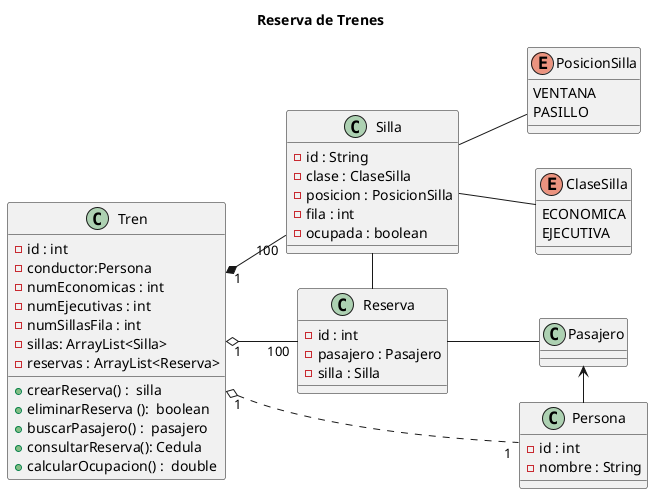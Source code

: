 @startuml
'https://plantuml.com/class-diagram
left to right direction
' Horizontal lines: -->, <--, <-->
' Vertical lines: ->, <-, <->
title Reserva de Trenes


class Tren {
- id : int
- conductor:Persona
- numEconomicas : int
- numEjecutivas : int
- numSillasFila : int
- sillas: ArrayList<Silla>
- reservas : ArrayList<Reserva>
+ crearReserva() :  silla
+ eliminarReserva ():  boolean
+ buscarPasajero() :  pasajero
+ consultarReserva(): Cedula
+ calcularOcupacion() :  double
}

class Reserva {
-id : int
-pasajero : Pasajero
- silla : Silla
}

class Silla {
- id : String
- clase : ClaseSilla
- posicion : PosicionSilla
- fila : int
- ocupada : boolean
}
class Persona {
- id : int
- nombre : String
}
class Pasajero {

}


enum PosicionSilla{
VENTANA
PASILLO

}
enum ClaseSilla{
ECONOMICA
EJECUTIVA
}


Tren "1 " o-- " 100" Reserva
Tren "1 " *-- " 100" Silla
Tren "1 " o. " 1" Persona
Reserva -- Pasajero
Pasajero <- Persona
Silla  -  Reserva
Silla  --  PosicionSilla
Silla  -- ClaseSilla



@enduml